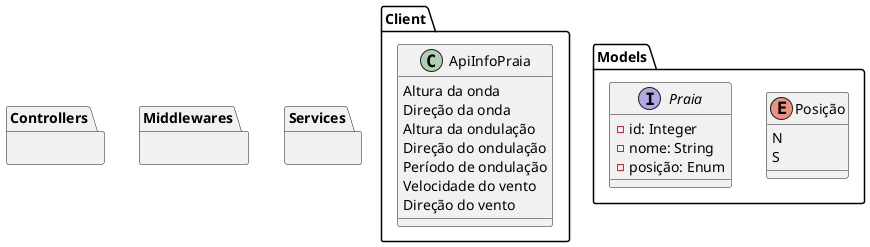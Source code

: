 @startuml class

package Client {
  class ApiInfoPraia {
    Altura da onda
    Direção da onda
    Altura da ondulação
    Direção do ondulação
    Período de ondulação
    Velocidade do vento
    Direção do vento 
  }
}
package Models {

  enum Posição {
    N
    S
    
  }

  interface Praia {
    -id: Integer
    -nome: String
    -posição: Enum
  }
}
package Controllers {}
package Middlewares {}
package Services {}

@enduml